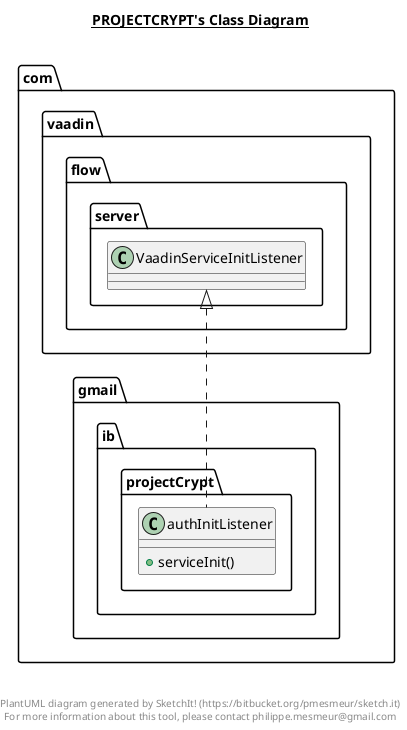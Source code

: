 @startuml

title __PROJECTCRYPT's Class Diagram__\n

  namespace com.gmail.ib.projectCrypt {
    class com.gmail.ib.projectCrypt.authInitListener {
        + serviceInit()
    }
  }
  

  com.gmail.ib.projectCrypt.authInitListener .up.|> com.vaadin.flow.server.VaadinServiceInitListener


right footer


PlantUML diagram generated by SketchIt! (https://bitbucket.org/pmesmeur/sketch.it)
For more information about this tool, please contact philippe.mesmeur@gmail.com
endfooter

@enduml
